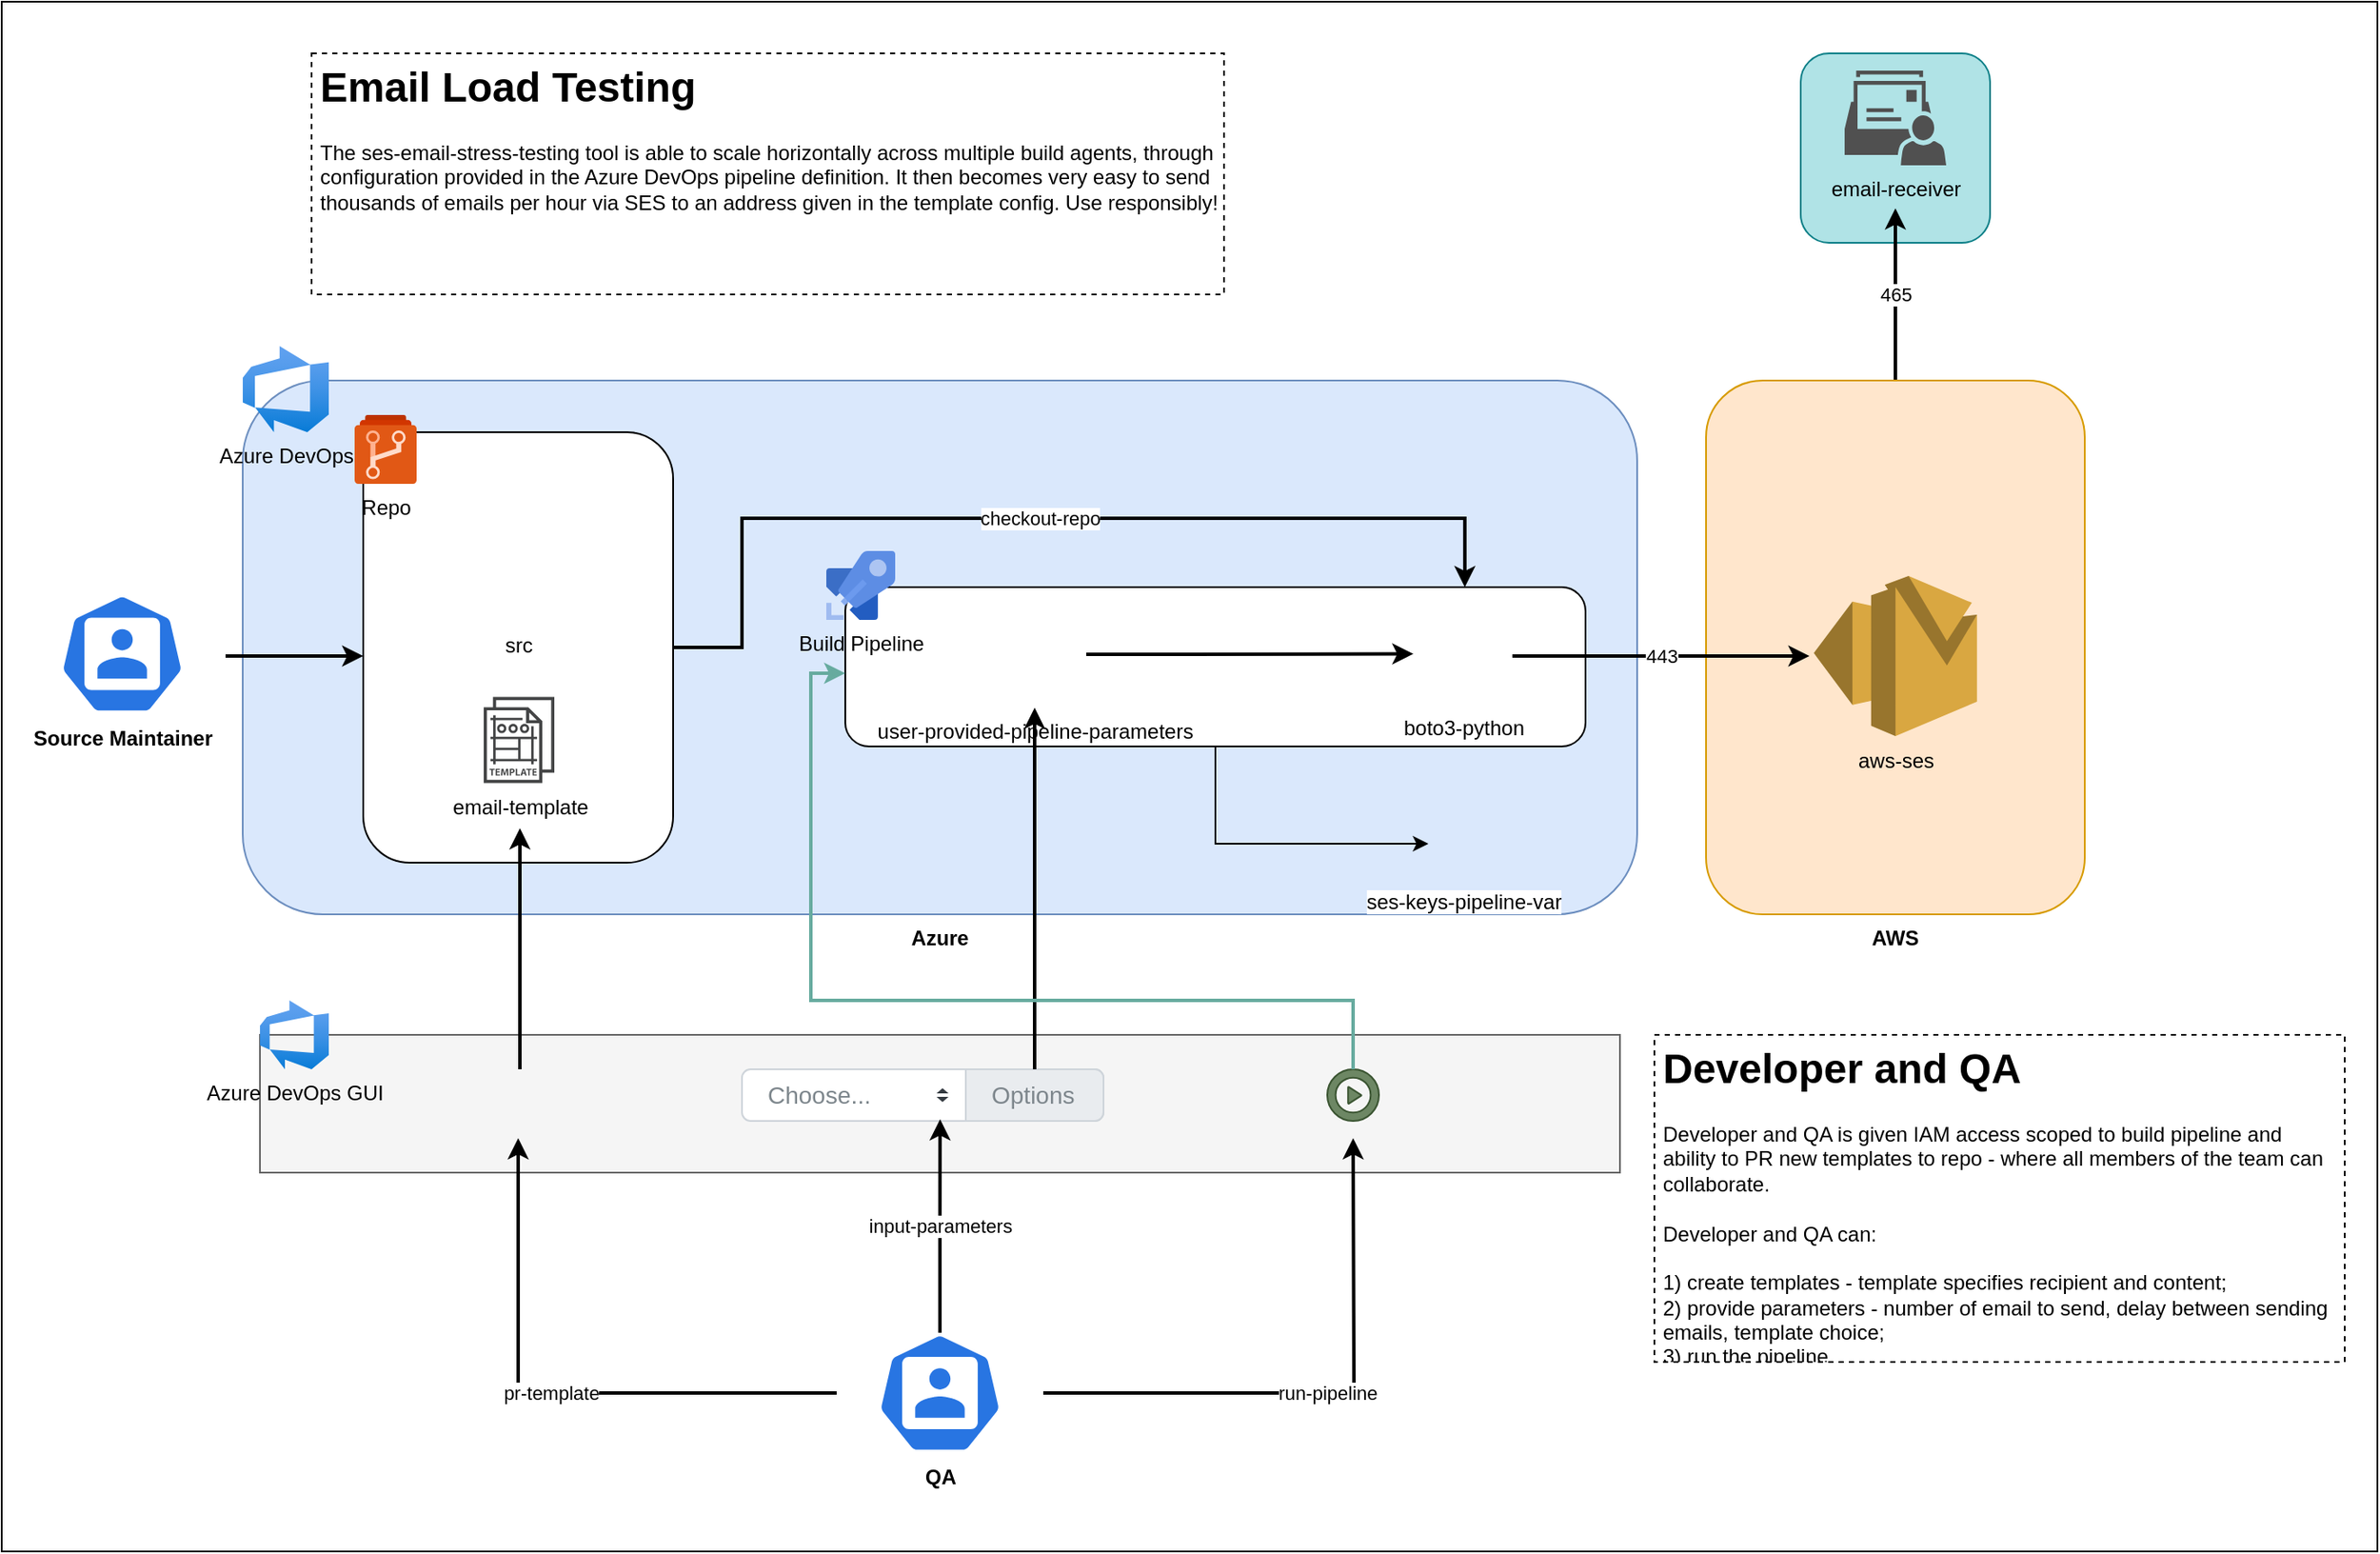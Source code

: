 <mxfile version="14.1.9" type="device"><diagram id="DkJLe_z_Yqg7JOQV-JKv" name="Page-1"><mxGraphModel dx="2427" dy="1863" grid="1" gridSize="10" guides="1" tooltips="1" connect="1" arrows="1" fold="1" page="1" pageScale="1" pageWidth="850" pageHeight="1100" math="0" shadow="0"><root><mxCell id="0"/><mxCell id="1" parent="0"/><mxCell id="FAp2m5DUFOVJOa5vltr6-10" value="" style="rounded=0;whiteSpace=wrap;html=1;labelBackgroundColor=none;" parent="1" vertex="1"><mxGeometry x="-180" y="-130" width="1380" height="900" as="geometry"/></mxCell><mxCell id="FAp2m5DUFOVJOa5vltr6-47" value="" style="rounded=1;whiteSpace=wrap;html=1;fillColor=#b0e3e6;strokeColor=#0e8088;labelPosition=center;verticalLabelPosition=bottom;align=center;verticalAlign=top;" parent="1" vertex="1"><mxGeometry x="865.01" y="-100" width="109.99" height="110" as="geometry"/></mxCell><mxCell id="FAp2m5DUFOVJOa5vltr6-9" value="Azure" style="rounded=1;whiteSpace=wrap;html=1;fillColor=#dae8fc;strokeColor=#6c8ebf;labelPosition=center;verticalLabelPosition=bottom;align=center;verticalAlign=top;fontStyle=1" parent="1" vertex="1"><mxGeometry x="-40" y="90" width="810" height="310" as="geometry"/></mxCell><mxCell id="FAp2m5DUFOVJOa5vltr6-43" value="465" style="edgeStyle=orthogonalEdgeStyle;rounded=0;orthogonalLoop=1;jettySize=auto;html=1;startArrow=none;startFill=0;strokeWidth=2;" parent="1" source="FAp2m5DUFOVJOa5vltr6-6" edge="1"><mxGeometry relative="1" as="geometry"><mxPoint x="920" y="-10" as="targetPoint"/></mxGeometry></mxCell><mxCell id="FAp2m5DUFOVJOa5vltr6-6" value="AWS" style="rounded=1;whiteSpace=wrap;html=1;fillColor=#ffe6cc;strokeColor=#d79b00;labelPosition=center;verticalLabelPosition=bottom;align=center;verticalAlign=top;fontStyle=1" parent="1" vertex="1"><mxGeometry x="810.01" y="90" width="220" height="310" as="geometry"/></mxCell><mxCell id="CN0D3nwEfGb8vBkInDyK-2" style="edgeStyle=orthogonalEdgeStyle;rounded=0;orthogonalLoop=1;jettySize=auto;html=1;entryX=0;entryY=0.5;entryDx=0;entryDy=0;" edge="1" parent="1" source="FAp2m5DUFOVJOa5vltr6-4" target="CN0D3nwEfGb8vBkInDyK-1"><mxGeometry relative="1" as="geometry"/></mxCell><mxCell id="FAp2m5DUFOVJOa5vltr6-4" value="&lt;br&gt;" style="rounded=1;whiteSpace=wrap;html=1;labelPosition=center;verticalLabelPosition=bottom;align=center;verticalAlign=top;" parent="1" vertex="1"><mxGeometry x="310" y="210" width="430" height="92.5" as="geometry"/></mxCell><mxCell id="FAp2m5DUFOVJOa5vltr6-36" value="443" style="edgeStyle=orthogonalEdgeStyle;rounded=0;orthogonalLoop=1;jettySize=auto;html=1;startArrow=none;startFill=0;strokeWidth=2;entryX=0.273;entryY=0.516;entryDx=0;entryDy=0;entryPerimeter=0;" parent="1" source="FAp2m5DUFOVJOa5vltr6-1" target="FAp2m5DUFOVJOa5vltr6-6" edge="1"><mxGeometry relative="1" as="geometry"><Array as="points"><mxPoint x="730" y="250"/><mxPoint x="730" y="250"/></Array></mxGeometry></mxCell><mxCell id="FAp2m5DUFOVJOa5vltr6-1" value="boto3-python" style="shape=image;html=1;verticalAlign=top;verticalLabelPosition=bottom;labelBackgroundColor=none;imageAspect=0;aspect=fixed;image=https://cdn4.iconfinder.com/data/icons/logos-and-brands/512/267_Python_logo-128.png" parent="1" vertex="1"><mxGeometry x="640" y="220" width="57.5" height="57.5" as="geometry"/></mxCell><mxCell id="FAp2m5DUFOVJOa5vltr6-2" value="aws-ses" style="outlineConnect=0;dashed=0;verticalLabelPosition=bottom;verticalAlign=top;align=center;html=1;shape=mxgraph.aws3.ses;fillColor=#D9A741;gradientColor=none;" parent="1" vertex="1"><mxGeometry x="872.64" y="203.5" width="94.75" height="93" as="geometry"/></mxCell><mxCell id="FAp2m5DUFOVJOa5vltr6-3" value="Build Pipeline" style="aspect=fixed;html=1;points=[];align=center;image;fontSize=12;image=img/lib/mscae/Azure_Pipelines&#9;.svg;labelBackgroundColor=none;" parent="1" vertex="1"><mxGeometry x="299" y="189" width="40" height="40" as="geometry"/></mxCell><mxCell id="FAp2m5DUFOVJOa5vltr6-8" value="Azure DevOps" style="aspect=fixed;html=1;points=[];align=center;image;fontSize=12;image=img/lib/azure2/devops/Azure_DevOps.svg;labelBackgroundColor=none;" parent="1" vertex="1"><mxGeometry x="-40" y="70" width="50" height="50" as="geometry"/></mxCell><mxCell id="FAp2m5DUFOVJOa5vltr6-27" style="edgeStyle=orthogonalEdgeStyle;rounded=0;orthogonalLoop=1;jettySize=auto;html=1;entryX=0;entryY=0.5;entryDx=0;entryDy=0;strokeWidth=2;" parent="1" source="FAp2m5DUFOVJOa5vltr6-16" target="FAp2m5DUFOVJOa5vltr6-1" edge="1"><mxGeometry relative="1" as="geometry"><Array as="points"><mxPoint x="510" y="249"/><mxPoint x="510" y="249"/></Array></mxGeometry></mxCell><mxCell id="FAp2m5DUFOVJOa5vltr6-65" value="checkout-repo" style="edgeStyle=orthogonalEdgeStyle;rounded=0;orthogonalLoop=1;jettySize=auto;html=1;entryX=0.837;entryY=0;entryDx=0;entryDy=0;entryPerimeter=0;startArrow=none;startFill=0;endArrow=classic;endFill=1;strokeColor=#000000;strokeWidth=2;fontColor=#000000;labelBackgroundColor=#ffffff;" parent="1" source="FAp2m5DUFOVJOa5vltr6-21" target="FAp2m5DUFOVJOa5vltr6-4" edge="1"><mxGeometry relative="1" as="geometry"><Array as="points"><mxPoint x="250" y="245"/><mxPoint x="250" y="170"/><mxPoint x="670" y="170"/></Array></mxGeometry></mxCell><mxCell id="FAp2m5DUFOVJOa5vltr6-21" value="&lt;br&gt;" style="rounded=1;whiteSpace=wrap;html=1;labelPosition=center;verticalLabelPosition=bottom;align=center;verticalAlign=top;" parent="1" vertex="1"><mxGeometry x="30" y="120" width="180" height="250" as="geometry"/></mxCell><mxCell id="FAp2m5DUFOVJOa5vltr6-7" value="Repo" style="aspect=fixed;html=1;points=[];align=center;image;fontSize=12;image=img/lib/mscae/Azure_Repos.svg;labelBackgroundColor=none;" parent="1" vertex="1"><mxGeometry x="25" y="110" width="36" height="40" as="geometry"/></mxCell><mxCell id="FAp2m5DUFOVJOa5vltr6-17" value="email-template" style="pointerEvents=1;shadow=0;dashed=0;html=1;strokeColor=none;fillColor=#434445;aspect=fixed;labelPosition=center;verticalLabelPosition=bottom;verticalAlign=top;align=center;outlineConnect=0;shape=mxgraph.vvd.template;labelBackgroundColor=none;" parent="1" vertex="1"><mxGeometry x="100" y="273.75" width="41" height="50" as="geometry"/></mxCell><mxCell id="FAp2m5DUFOVJOa5vltr6-23" value="src" style="shape=image;html=1;verticalAlign=top;verticalLabelPosition=bottom;labelBackgroundColor=#ffffff;imageAspect=0;aspect=fixed;image=https://cdn2.iconfinder.com/data/icons/crystalproject/128x128/mimetypes/source_py.png;fillColor=#7EA6E0;" parent="1" vertex="1"><mxGeometry x="90" y="170" width="60" height="60" as="geometry"/></mxCell><mxCell id="FAp2m5DUFOVJOa5vltr6-24" value="QA" style="html=1;dashed=0;whitespace=wrap;fillColor=#2875E2;strokeColor=#ffffff;points=[[0.005,0.63,0],[0.1,0.2,0],[0.9,0.2,0],[0.5,0,0],[0.995,0.63,0],[0.72,0.99,0],[0.5,1,0],[0.28,0.99,0]];shape=mxgraph.kubernetes.icon;prIcon=user;labelBackgroundColor=none;labelPosition=center;verticalLabelPosition=bottom;align=center;verticalAlign=top;fontStyle=1" parent="1" vertex="1"><mxGeometry x="305" y="643" width="120" height="70" as="geometry"/></mxCell><mxCell id="FAp2m5DUFOVJOa5vltr6-52" style="edgeStyle=orthogonalEdgeStyle;rounded=0;orthogonalLoop=1;jettySize=auto;html=1;startArrow=none;startFill=0;strokeWidth=2;fontColor=#67AB9F;" parent="1" source="FAp2m5DUFOVJOa5vltr6-25" target="FAp2m5DUFOVJOa5vltr6-21" edge="1"><mxGeometry relative="1" as="geometry"><Array as="points"><mxPoint x="-30" y="250"/><mxPoint x="-30" y="250"/></Array></mxGeometry></mxCell><mxCell id="FAp2m5DUFOVJOa5vltr6-25" value="Source Maintainer" style="html=1;dashed=0;whitespace=wrap;fillColor=#2875E2;strokeColor=#ffffff;points=[[0.005,0.63,0],[0.1,0.2,0],[0.9,0.2,0],[0.5,0,0],[0.995,0.63,0],[0.72,0.99,0],[0.5,1,0],[0.28,0.99,0]];shape=mxgraph.kubernetes.icon;prIcon=user;labelBackgroundColor=none;labelPosition=center;verticalLabelPosition=bottom;align=center;verticalAlign=top;fontStyle=1" parent="1" vertex="1"><mxGeometry x="-170" y="213.75" width="120" height="70" as="geometry"/></mxCell><mxCell id="FAp2m5DUFOVJOa5vltr6-28" value="" style="rounded=0;whiteSpace=wrap;html=1;labelBackgroundColor=none;fillColor=#f5f5f5;strokeColor=#666666;fontColor=#333333;" parent="1" vertex="1"><mxGeometry x="-30" y="470" width="790" height="80" as="geometry"/></mxCell><mxCell id="FAp2m5DUFOVJOa5vltr6-30" value="Azure DevOps GUI" style="aspect=fixed;html=1;points=[];align=center;image;fontSize=12;image=img/lib/azure2/devops/Azure_DevOps.svg;labelBackgroundColor=none;" parent="1" vertex="1"><mxGeometry x="-30" y="450" width="40" height="40" as="geometry"/></mxCell><mxCell id="FAp2m5DUFOVJOa5vltr6-37" value="&lt;h1&gt;Email Load Testing&lt;/h1&gt;&lt;div&gt;The ses-email-stress-testing tool is able to scale horizontally across multiple build agents, through configuration provided in the Azure DevOps pipeline definition. It then becomes very easy to send thousands of emails per hour via SES to an address given in the template config. Use responsibly!&lt;/div&gt;" style="text;html=1;spacing=5;spacingTop=-20;whiteSpace=wrap;overflow=hidden;rounded=0;labelBackgroundColor=none;strokeColor=#000000;dashed=1;" parent="1" vertex="1"><mxGeometry y="-100" width="530" height="140" as="geometry"/></mxCell><mxCell id="FAp2m5DUFOVJOa5vltr6-38" value="Choose..." style="html=1;shadow=0;dashed=0;shape=mxgraph.bootstrap.rrect;rSize=5;strokeColor=#CED4DA;html=1;whiteSpace=wrap;fillColor=#FFFFFF;fontColor=#7D868C;align=left;spacing=15;fontSize=14;labelBackgroundColor=none;" parent="1" vertex="1"><mxGeometry x="250" y="490" width="210" height="30" as="geometry"/></mxCell><mxCell id="FAp2m5DUFOVJOa5vltr6-39" value="" style="shape=triangle;direction=south;fillColor=#343A40;strokeColor=none;perimeter=none;" parent="FAp2m5DUFOVJOa5vltr6-38" vertex="1"><mxGeometry x="1" y="0.5" width="7" height="3" relative="1" as="geometry"><mxPoint x="-97" y="1" as="offset"/></mxGeometry></mxCell><mxCell id="FAp2m5DUFOVJOa5vltr6-40" value="" style="shape=triangle;direction=north;fillColor=#343A40;strokeColor=none;perimeter=none;" parent="FAp2m5DUFOVJOa5vltr6-38" vertex="1"><mxGeometry x="1" y="0.5" width="7" height="3" relative="1" as="geometry"><mxPoint x="-97" y="-4" as="offset"/></mxGeometry></mxCell><mxCell id="FAp2m5DUFOVJOa5vltr6-41" value="Options" style="html=1;shadow=0;dashed=0;shape=mxgraph.bootstrap.rightButton;strokeColor=#CED4DA;gradientColor=inherit;fontColor=inherit;fillColor=#E9ECEF;rSize=5;perimeter=none;whiteSpace=wrap;resizeHeight=1;fontSize=14;align=left;spacing=15;" parent="FAp2m5DUFOVJOa5vltr6-38" vertex="1"><mxGeometry x="1" width="80" height="30" relative="1" as="geometry"><mxPoint x="-80" as="offset"/></mxGeometry></mxCell><mxCell id="FAp2m5DUFOVJOa5vltr6-42" value="email-receiver" style="pointerEvents=1;shadow=0;dashed=0;html=1;strokeColor=none;fillColor=#505050;labelPosition=center;verticalLabelPosition=bottom;verticalAlign=top;outlineConnect=0;align=center;shape=mxgraph.office.communications.user_mailbox;labelBackgroundColor=none;" parent="1" vertex="1"><mxGeometry x="890.52" y="-90" width="59" height="55" as="geometry"/></mxCell><mxCell id="FAp2m5DUFOVJOa5vltr6-49" value="&lt;h1&gt;Developer and QA&lt;/h1&gt;&lt;div&gt;Developer and QA is given IAM access scoped to build pipeline and ability to PR new templates to repo - where all members of the team can collaborate.&lt;/div&gt;&lt;div&gt;&lt;br&gt;&lt;/div&gt;&lt;div&gt;Developer and QA can:&lt;/div&gt;&lt;div&gt;&lt;br&gt;&lt;/div&gt;&lt;div&gt;1) create templates - template specifies recipient and content;&lt;/div&gt;&lt;div&gt;2) provide parameters - number of email to send, delay between sending emails, template choice;&lt;br&gt;3) run the pipeline.&lt;/div&gt;" style="text;html=1;fillColor=none;spacing=5;spacingTop=-20;whiteSpace=wrap;overflow=hidden;rounded=0;labelBackgroundColor=none;strokeColor=#000000;dashed=1;" parent="1" vertex="1"><mxGeometry x="780" y="470" width="401" height="190" as="geometry"/></mxCell><mxCell id="FAp2m5DUFOVJOa5vltr6-51" value="" style="html=1;aspect=fixed;strokeColor=#3A5431;shadow=0;align=center;verticalAlign=top;fillColor=#6d8764;shape=mxgraph.gcp2.play_start;labelBackgroundColor=none;fontColor=#ffffff;" parent="1" vertex="1"><mxGeometry x="590" y="490" width="30" height="30" as="geometry"/></mxCell><mxCell id="FAp2m5DUFOVJOa5vltr6-60" style="edgeStyle=orthogonalEdgeStyle;rounded=0;orthogonalLoop=1;jettySize=auto;html=1;startArrow=none;startFill=0;strokeColor=#000000;strokeWidth=2;fontColor=#67AB9F;" parent="1" source="FAp2m5DUFOVJOa5vltr6-55" edge="1"><mxGeometry relative="1" as="geometry"><mxPoint x="121" y="350" as="targetPoint"/><Array as="points"><mxPoint x="121" y="460"/><mxPoint x="121" y="460"/></Array></mxGeometry></mxCell><mxCell id="FAp2m5DUFOVJOa5vltr6-55" value="" style="shape=image;html=1;verticalAlign=top;verticalLabelPosition=bottom;labelBackgroundColor=#ffffff;imageAspect=0;aspect=fixed;image=https://cdn0.iconfinder.com/data/icons/octicons/1024/git-pull-request-128.png;dashed=1;strokeColor=#000000;fillColor=#7EA6E0;fontColor=#67AB9F;" parent="1" vertex="1"><mxGeometry x="100" y="490" width="40" height="40" as="geometry"/></mxCell><mxCell id="FAp2m5DUFOVJOa5vltr6-31" value="pr-template" style="edgeStyle=orthogonalEdgeStyle;rounded=0;orthogonalLoop=1;jettySize=auto;html=1;startArrow=none;startFill=0;strokeWidth=2;" parent="1" source="FAp2m5DUFOVJOa5vltr6-24" target="FAp2m5DUFOVJOa5vltr6-55" edge="1"><mxGeometry relative="1" as="geometry"/></mxCell><mxCell id="FAp2m5DUFOVJOa5vltr6-57" value="input-parameters" style="edgeStyle=orthogonalEdgeStyle;rounded=0;orthogonalLoop=1;jettySize=auto;html=1;entryX=0.548;entryY=0.967;entryDx=0;entryDy=0;entryPerimeter=0;startArrow=none;startFill=0;strokeColor=#000000;strokeWidth=2;" parent="1" source="FAp2m5DUFOVJOa5vltr6-24" target="FAp2m5DUFOVJOa5vltr6-38" edge="1"><mxGeometry relative="1" as="geometry"/></mxCell><mxCell id="FAp2m5DUFOVJOa5vltr6-58" value="run-pipeline" style="edgeStyle=orthogonalEdgeStyle;rounded=0;orthogonalLoop=1;jettySize=auto;html=1;startArrow=none;startFill=0;strokeColor=#000000;strokeWidth=2;" parent="1" source="FAp2m5DUFOVJOa5vltr6-24" edge="1"><mxGeometry relative="1" as="geometry"><mxPoint x="605" y="530" as="targetPoint"/></mxGeometry></mxCell><mxCell id="FAp2m5DUFOVJOa5vltr6-16" value="user-provided-pipeline-parameters" style="shape=image;html=1;verticalAlign=top;verticalLabelPosition=bottom;labelBackgroundColor=#ffffff;imageAspect=0;aspect=fixed;image=https://cdn3.iconfinder.com/data/icons/basic-actions-set/24/38_-_Action_parameters_params_preferences_setting_settings_tools_icon-128.png;fillColor=#7EA6E0;" parent="1" vertex="1"><mxGeometry x="390" y="220" width="60" height="60" as="geometry"/></mxCell><mxCell id="FAp2m5DUFOVJOa5vltr6-61" style="edgeStyle=orthogonalEdgeStyle;rounded=0;orthogonalLoop=1;jettySize=auto;html=1;startArrow=none;startFill=0;strokeColor=#000000;strokeWidth=2;fontColor=#67AB9F;" parent="1" source="FAp2m5DUFOVJOa5vltr6-38" target="FAp2m5DUFOVJOa5vltr6-16" edge="1"><mxGeometry relative="1" as="geometry"><Array as="points"><mxPoint x="420" y="440"/><mxPoint x="420" y="440"/></Array></mxGeometry></mxCell><mxCell id="FAp2m5DUFOVJOa5vltr6-62" style="edgeStyle=orthogonalEdgeStyle;rounded=0;orthogonalLoop=1;jettySize=auto;html=1;startArrow=none;startFill=0;strokeWidth=2;fontColor=#67AB9F;fillColor=#6d8764;strokeColor=#67AB9F;" parent="1" source="FAp2m5DUFOVJOa5vltr6-51" target="FAp2m5DUFOVJOa5vltr6-4" edge="1"><mxGeometry relative="1" as="geometry"><Array as="points"><mxPoint x="605" y="450"/><mxPoint x="290" y="450"/><mxPoint x="290" y="260"/></Array></mxGeometry></mxCell><mxCell id="CN0D3nwEfGb8vBkInDyK-1" value="ses-keys-pipeline-var" style="shape=image;html=1;verticalAlign=top;verticalLabelPosition=bottom;labelBackgroundColor=#ffffff;imageAspect=0;aspect=fixed;image=https://cdn3.iconfinder.com/data/icons/strokeline/128/revisi_01-128.png" vertex="1" parent="1"><mxGeometry x="648.75" y="339" width="40" height="40" as="geometry"/></mxCell></root></mxGraphModel></diagram></mxfile>